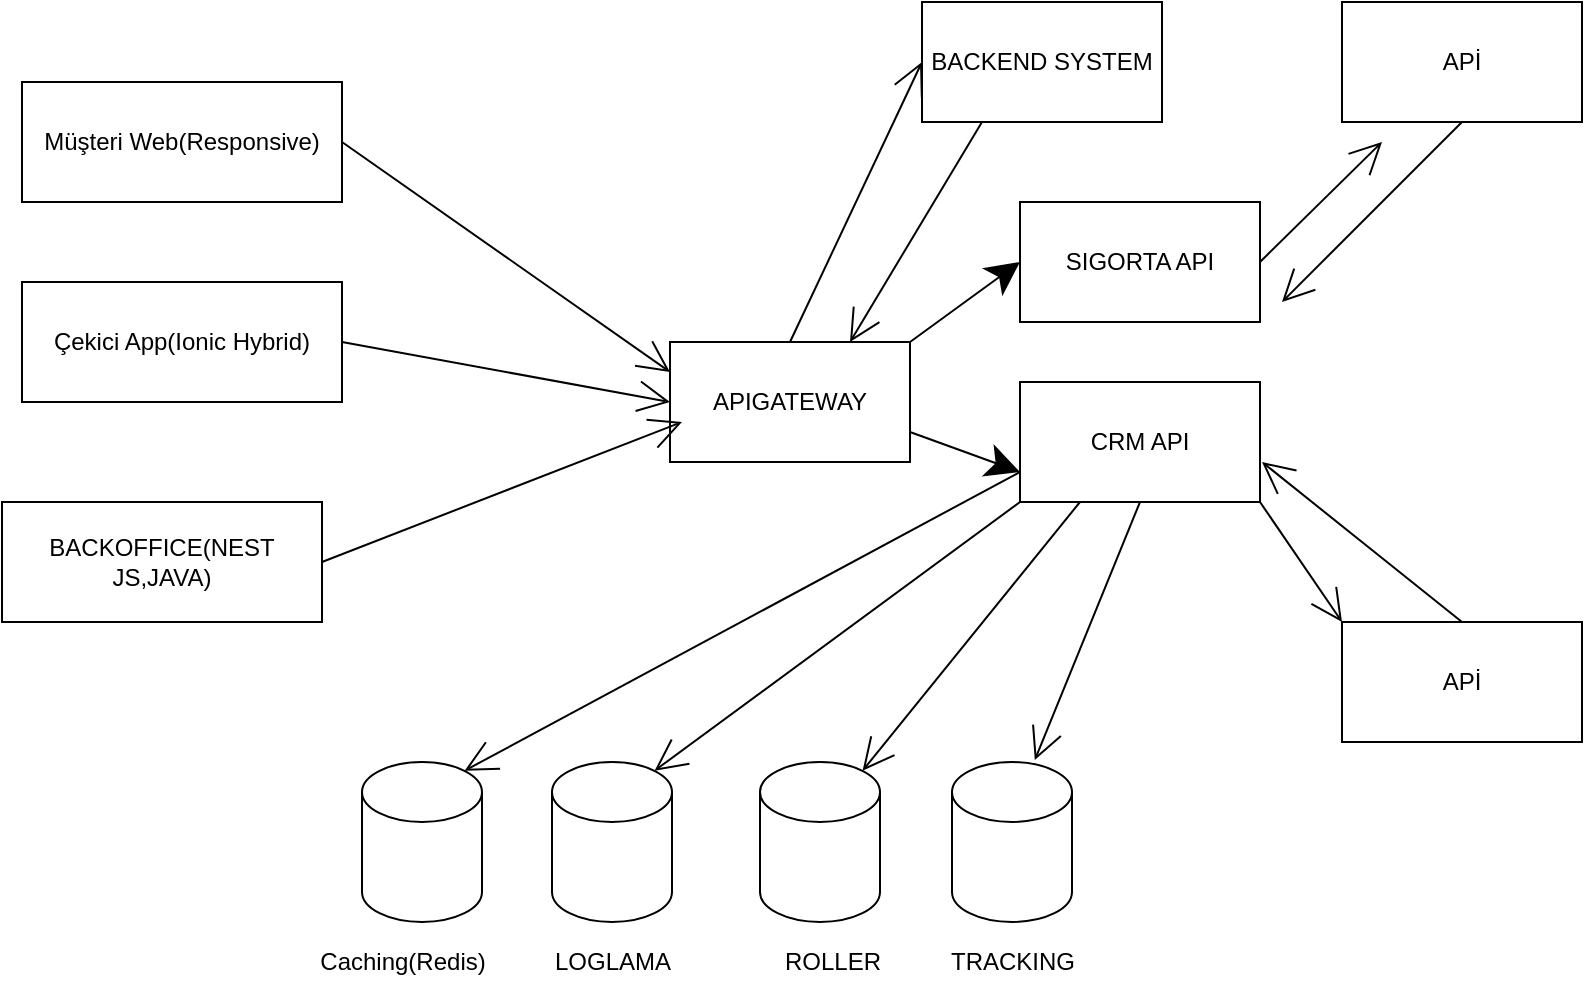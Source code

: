 <mxfile version="15.3.5" type="github">
  <diagram id="dRzpOVpFm9Ay4RM9uaLY" name="Page-1">
    <mxGraphModel dx="1038" dy="579" grid="1" gridSize="10" guides="1" tooltips="1" connect="1" arrows="1" fold="1" page="1" pageScale="1" pageWidth="827" pageHeight="1169" math="0" shadow="0">
      <root>
        <mxCell id="0" />
        <mxCell id="1" parent="0" />
        <mxCell id="UpMxLX8vO4ziHgFZbLhg-17" style="edgeStyle=none;curved=1;rounded=0;orthogonalLoop=1;jettySize=auto;html=1;exitX=1;exitY=0.5;exitDx=0;exitDy=0;endArrow=open;startSize=14;endSize=14;sourcePerimeterSpacing=8;targetPerimeterSpacing=8;" edge="1" parent="1" source="UpMxLX8vO4ziHgFZbLhg-1">
          <mxGeometry relative="1" as="geometry">
            <mxPoint x="710" y="90" as="targetPoint" />
          </mxGeometry>
        </mxCell>
        <mxCell id="UpMxLX8vO4ziHgFZbLhg-1" value="SIGORTA API" style="rounded=0;whiteSpace=wrap;html=1;hachureGap=4;pointerEvents=0;" vertex="1" parent="1">
          <mxGeometry x="529" y="120" width="120" height="60" as="geometry" />
        </mxCell>
        <mxCell id="UpMxLX8vO4ziHgFZbLhg-43" style="edgeStyle=none;curved=1;rounded=0;orthogonalLoop=1;jettySize=auto;html=1;exitX=0.5;exitY=0;exitDx=0;exitDy=0;entryX=0;entryY=0.5;entryDx=0;entryDy=0;endArrow=open;startSize=14;endSize=14;sourcePerimeterSpacing=8;targetPerimeterSpacing=8;" edge="1" parent="1" source="UpMxLX8vO4ziHgFZbLhg-2" target="UpMxLX8vO4ziHgFZbLhg-41">
          <mxGeometry relative="1" as="geometry" />
        </mxCell>
        <mxCell id="UpMxLX8vO4ziHgFZbLhg-2" value="APIGATEWAY" style="rounded=0;whiteSpace=wrap;html=1;hachureGap=4;pointerEvents=0;" vertex="1" parent="1">
          <mxGeometry x="354" y="190" width="120" height="60" as="geometry" />
        </mxCell>
        <mxCell id="UpMxLX8vO4ziHgFZbLhg-10" style="edgeStyle=none;curved=1;rounded=0;orthogonalLoop=1;jettySize=auto;html=1;exitX=1;exitY=0.5;exitDx=0;exitDy=0;entryX=0;entryY=0.25;entryDx=0;entryDy=0;endArrow=open;startSize=14;endSize=14;sourcePerimeterSpacing=8;targetPerimeterSpacing=8;" edge="1" parent="1" source="UpMxLX8vO4ziHgFZbLhg-3" target="UpMxLX8vO4ziHgFZbLhg-2">
          <mxGeometry relative="1" as="geometry" />
        </mxCell>
        <mxCell id="UpMxLX8vO4ziHgFZbLhg-3" value="Müşteri Web(Responsive)" style="rounded=0;whiteSpace=wrap;html=1;hachureGap=4;pointerEvents=0;" vertex="1" parent="1">
          <mxGeometry x="30" y="60" width="160" height="60" as="geometry" />
        </mxCell>
        <mxCell id="UpMxLX8vO4ziHgFZbLhg-25" style="edgeStyle=none;curved=1;rounded=0;orthogonalLoop=1;jettySize=auto;html=1;exitX=1;exitY=1;exitDx=0;exitDy=0;entryX=0;entryY=0;entryDx=0;entryDy=0;endArrow=open;startSize=14;endSize=14;sourcePerimeterSpacing=8;targetPerimeterSpacing=8;" edge="1" parent="1" source="UpMxLX8vO4ziHgFZbLhg-4" target="UpMxLX8vO4ziHgFZbLhg-24">
          <mxGeometry relative="1" as="geometry" />
        </mxCell>
        <mxCell id="UpMxLX8vO4ziHgFZbLhg-38" style="edgeStyle=none;curved=1;rounded=0;orthogonalLoop=1;jettySize=auto;html=1;exitX=0.5;exitY=1;exitDx=0;exitDy=0;entryX=0.69;entryY=-0.012;entryDx=0;entryDy=0;entryPerimeter=0;endArrow=open;startSize=14;endSize=14;sourcePerimeterSpacing=8;targetPerimeterSpacing=8;" edge="1" parent="1" source="UpMxLX8vO4ziHgFZbLhg-4" target="UpMxLX8vO4ziHgFZbLhg-29">
          <mxGeometry relative="1" as="geometry" />
        </mxCell>
        <mxCell id="UpMxLX8vO4ziHgFZbLhg-39" style="edgeStyle=none;curved=1;rounded=0;orthogonalLoop=1;jettySize=auto;html=1;exitX=0.25;exitY=1;exitDx=0;exitDy=0;entryX=0.855;entryY=0;entryDx=0;entryDy=4.35;entryPerimeter=0;endArrow=open;startSize=14;endSize=14;sourcePerimeterSpacing=8;targetPerimeterSpacing=8;" edge="1" parent="1" source="UpMxLX8vO4ziHgFZbLhg-4" target="UpMxLX8vO4ziHgFZbLhg-28">
          <mxGeometry relative="1" as="geometry" />
        </mxCell>
        <mxCell id="UpMxLX8vO4ziHgFZbLhg-40" style="edgeStyle=none;curved=1;rounded=0;orthogonalLoop=1;jettySize=auto;html=1;exitX=0;exitY=1;exitDx=0;exitDy=0;entryX=0.855;entryY=0;entryDx=0;entryDy=4.35;entryPerimeter=0;endArrow=open;startSize=14;endSize=14;sourcePerimeterSpacing=8;targetPerimeterSpacing=8;" edge="1" parent="1" source="UpMxLX8vO4ziHgFZbLhg-4" target="UpMxLX8vO4ziHgFZbLhg-15">
          <mxGeometry relative="1" as="geometry" />
        </mxCell>
        <mxCell id="UpMxLX8vO4ziHgFZbLhg-46" style="edgeStyle=none;curved=1;rounded=0;orthogonalLoop=1;jettySize=auto;html=1;exitX=0;exitY=0.75;exitDx=0;exitDy=0;entryX=0.855;entryY=0;entryDx=0;entryDy=4.35;entryPerimeter=0;endArrow=open;startSize=14;endSize=14;sourcePerimeterSpacing=8;targetPerimeterSpacing=8;" edge="1" parent="1" source="UpMxLX8vO4ziHgFZbLhg-4" target="UpMxLX8vO4ziHgFZbLhg-44">
          <mxGeometry relative="1" as="geometry" />
        </mxCell>
        <mxCell id="UpMxLX8vO4ziHgFZbLhg-4" value="CRM API" style="rounded=0;whiteSpace=wrap;html=1;hachureGap=4;pointerEvents=0;" vertex="1" parent="1">
          <mxGeometry x="529" y="210" width="120" height="60" as="geometry" />
        </mxCell>
        <mxCell id="UpMxLX8vO4ziHgFZbLhg-5" value="" style="endArrow=classic;html=1;startSize=14;endSize=14;sourcePerimeterSpacing=8;targetPerimeterSpacing=8;entryX=0;entryY=0.5;entryDx=0;entryDy=0;exitX=1;exitY=0;exitDx=0;exitDy=0;" edge="1" parent="1" source="UpMxLX8vO4ziHgFZbLhg-2" target="UpMxLX8vO4ziHgFZbLhg-1">
          <mxGeometry width="50" height="50" relative="1" as="geometry">
            <mxPoint x="449" y="210" as="sourcePoint" />
            <mxPoint x="519" y="140" as="targetPoint" />
          </mxGeometry>
        </mxCell>
        <mxCell id="UpMxLX8vO4ziHgFZbLhg-6" value="" style="endArrow=classic;html=1;startSize=14;endSize=14;sourcePerimeterSpacing=8;targetPerimeterSpacing=8;entryX=0;entryY=0.75;entryDx=0;entryDy=0;exitX=1;exitY=0.75;exitDx=0;exitDy=0;" edge="1" parent="1" source="UpMxLX8vO4ziHgFZbLhg-2" target="UpMxLX8vO4ziHgFZbLhg-4">
          <mxGeometry width="50" height="50" relative="1" as="geometry">
            <mxPoint x="449" y="235" as="sourcePoint" />
            <mxPoint x="499" y="185" as="targetPoint" />
          </mxGeometry>
        </mxCell>
        <mxCell id="UpMxLX8vO4ziHgFZbLhg-11" style="edgeStyle=none;curved=1;rounded=0;orthogonalLoop=1;jettySize=auto;html=1;exitX=1;exitY=0.5;exitDx=0;exitDy=0;entryX=0;entryY=0.5;entryDx=0;entryDy=0;endArrow=open;startSize=14;endSize=14;sourcePerimeterSpacing=8;targetPerimeterSpacing=8;" edge="1" parent="1" source="UpMxLX8vO4ziHgFZbLhg-7" target="UpMxLX8vO4ziHgFZbLhg-2">
          <mxGeometry relative="1" as="geometry" />
        </mxCell>
        <mxCell id="UpMxLX8vO4ziHgFZbLhg-7" value="Çekici App(Ionic Hybrid)" style="rounded=0;whiteSpace=wrap;html=1;hachureGap=4;pointerEvents=0;" vertex="1" parent="1">
          <mxGeometry x="30" y="160" width="160" height="60" as="geometry" />
        </mxCell>
        <mxCell id="UpMxLX8vO4ziHgFZbLhg-13" style="edgeStyle=none;curved=1;rounded=0;orthogonalLoop=1;jettySize=auto;html=1;exitX=1;exitY=0.5;exitDx=0;exitDy=0;endArrow=open;startSize=14;endSize=14;sourcePerimeterSpacing=8;targetPerimeterSpacing=8;" edge="1" parent="1" source="UpMxLX8vO4ziHgFZbLhg-9">
          <mxGeometry relative="1" as="geometry">
            <mxPoint x="360" y="230" as="targetPoint" />
          </mxGeometry>
        </mxCell>
        <mxCell id="UpMxLX8vO4ziHgFZbLhg-9" value="BACKOFFICE(NEST JS,JAVA)" style="rounded=0;whiteSpace=wrap;html=1;hachureGap=4;pointerEvents=0;" vertex="1" parent="1">
          <mxGeometry x="20" y="270" width="160" height="60" as="geometry" />
        </mxCell>
        <mxCell id="UpMxLX8vO4ziHgFZbLhg-15" value="" style="shape=cylinder3;whiteSpace=wrap;html=1;boundedLbl=1;backgroundOutline=1;size=15;hachureGap=4;pointerEvents=0;" vertex="1" parent="1">
          <mxGeometry x="295" y="400" width="60" height="80" as="geometry" />
        </mxCell>
        <mxCell id="UpMxLX8vO4ziHgFZbLhg-16" value="LOGLAMA" style="text;html=1;align=center;verticalAlign=middle;resizable=0;points=[];autosize=1;strokeColor=none;fillColor=none;" vertex="1" parent="1">
          <mxGeometry x="290" y="490" width="70" height="20" as="geometry" />
        </mxCell>
        <mxCell id="UpMxLX8vO4ziHgFZbLhg-19" style="edgeStyle=none;curved=1;rounded=0;orthogonalLoop=1;jettySize=auto;html=1;exitX=0.5;exitY=1;exitDx=0;exitDy=0;endArrow=open;startSize=14;endSize=14;sourcePerimeterSpacing=8;targetPerimeterSpacing=8;" edge="1" parent="1" source="UpMxLX8vO4ziHgFZbLhg-18">
          <mxGeometry relative="1" as="geometry">
            <mxPoint x="660" y="170" as="targetPoint" />
          </mxGeometry>
        </mxCell>
        <mxCell id="UpMxLX8vO4ziHgFZbLhg-18" value="APİ" style="rounded=0;whiteSpace=wrap;html=1;hachureGap=4;pointerEvents=0;" vertex="1" parent="1">
          <mxGeometry x="690" y="20" width="120" height="60" as="geometry" />
        </mxCell>
        <mxCell id="UpMxLX8vO4ziHgFZbLhg-26" style="edgeStyle=none;curved=1;rounded=0;orthogonalLoop=1;jettySize=auto;html=1;exitX=0.5;exitY=0;exitDx=0;exitDy=0;endArrow=open;startSize=14;endSize=14;sourcePerimeterSpacing=8;targetPerimeterSpacing=8;" edge="1" parent="1" source="UpMxLX8vO4ziHgFZbLhg-24">
          <mxGeometry relative="1" as="geometry">
            <mxPoint x="650" y="250" as="targetPoint" />
          </mxGeometry>
        </mxCell>
        <mxCell id="UpMxLX8vO4ziHgFZbLhg-24" value="APİ" style="rounded=0;whiteSpace=wrap;html=1;hachureGap=4;pointerEvents=0;" vertex="1" parent="1">
          <mxGeometry x="690" y="330" width="120" height="60" as="geometry" />
        </mxCell>
        <mxCell id="UpMxLX8vO4ziHgFZbLhg-28" value="" style="shape=cylinder3;whiteSpace=wrap;html=1;boundedLbl=1;backgroundOutline=1;size=15;hachureGap=4;pointerEvents=0;" vertex="1" parent="1">
          <mxGeometry x="399" y="400" width="60" height="80" as="geometry" />
        </mxCell>
        <mxCell id="UpMxLX8vO4ziHgFZbLhg-29" value="" style="shape=cylinder3;whiteSpace=wrap;html=1;boundedLbl=1;backgroundOutline=1;size=15;hachureGap=4;pointerEvents=0;" vertex="1" parent="1">
          <mxGeometry x="495" y="400" width="60" height="80" as="geometry" />
        </mxCell>
        <mxCell id="UpMxLX8vO4ziHgFZbLhg-31" value="ROLLER" style="text;html=1;align=center;verticalAlign=middle;resizable=0;points=[];autosize=1;strokeColor=none;fillColor=none;" vertex="1" parent="1">
          <mxGeometry x="405" y="490" width="60" height="20" as="geometry" />
        </mxCell>
        <mxCell id="UpMxLX8vO4ziHgFZbLhg-32" value="TRACKING" style="text;html=1;align=center;verticalAlign=middle;resizable=0;points=[];autosize=1;strokeColor=none;fillColor=none;" vertex="1" parent="1">
          <mxGeometry x="485" y="490" width="80" height="20" as="geometry" />
        </mxCell>
        <mxCell id="UpMxLX8vO4ziHgFZbLhg-47" style="edgeStyle=none;curved=1;rounded=0;orthogonalLoop=1;jettySize=auto;html=1;exitX=0.25;exitY=1;exitDx=0;exitDy=0;entryX=0.75;entryY=0;entryDx=0;entryDy=0;endArrow=open;startSize=14;endSize=14;sourcePerimeterSpacing=8;targetPerimeterSpacing=8;" edge="1" parent="1" source="UpMxLX8vO4ziHgFZbLhg-41" target="UpMxLX8vO4ziHgFZbLhg-2">
          <mxGeometry relative="1" as="geometry" />
        </mxCell>
        <mxCell id="UpMxLX8vO4ziHgFZbLhg-41" value="BACKEND SYSTEM&lt;br&gt;" style="rounded=0;whiteSpace=wrap;html=1;hachureGap=4;pointerEvents=0;" vertex="1" parent="1">
          <mxGeometry x="480" y="20" width="120" height="60" as="geometry" />
        </mxCell>
        <mxCell id="UpMxLX8vO4ziHgFZbLhg-44" value="" style="shape=cylinder3;whiteSpace=wrap;html=1;boundedLbl=1;backgroundOutline=1;size=15;hachureGap=4;pointerEvents=0;" vertex="1" parent="1">
          <mxGeometry x="200" y="400" width="60" height="80" as="geometry" />
        </mxCell>
        <mxCell id="UpMxLX8vO4ziHgFZbLhg-45" value="Caching(Redis)" style="text;html=1;align=center;verticalAlign=middle;resizable=0;points=[];autosize=1;strokeColor=none;fillColor=none;" vertex="1" parent="1">
          <mxGeometry x="170" y="490" width="100" height="20" as="geometry" />
        </mxCell>
      </root>
    </mxGraphModel>
  </diagram>
</mxfile>
